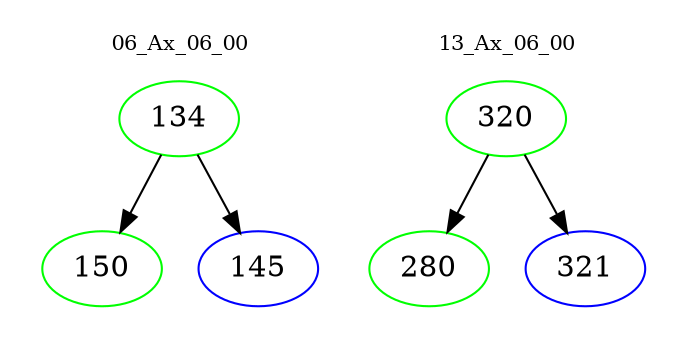 digraph{
subgraph cluster_0 {
color = white
label = "06_Ax_06_00";
fontsize=10;
T0_134 [label="134", color="green"]
T0_134 -> T0_150 [color="black"]
T0_150 [label="150", color="green"]
T0_134 -> T0_145 [color="black"]
T0_145 [label="145", color="blue"]
}
subgraph cluster_1 {
color = white
label = "13_Ax_06_00";
fontsize=10;
T1_320 [label="320", color="green"]
T1_320 -> T1_280 [color="black"]
T1_280 [label="280", color="green"]
T1_320 -> T1_321 [color="black"]
T1_321 [label="321", color="blue"]
}
}
